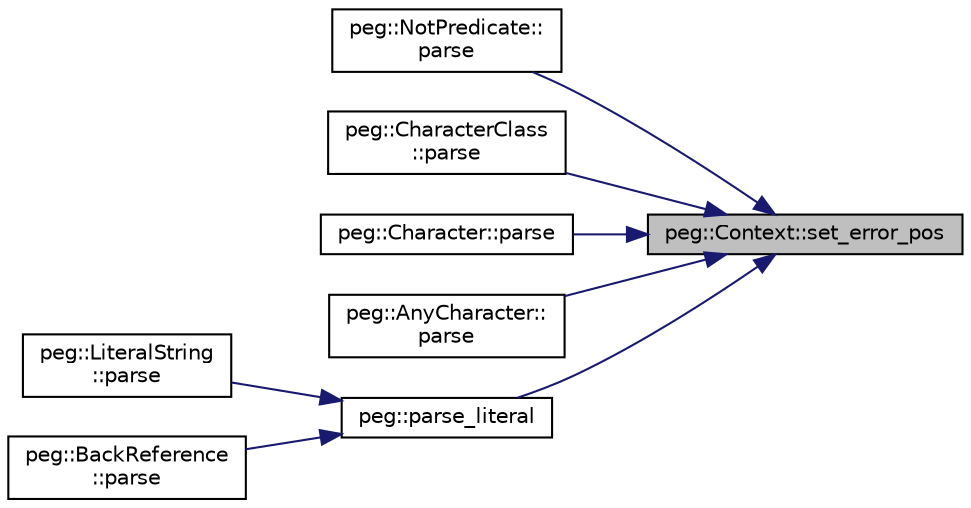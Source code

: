 digraph "peg::Context::set_error_pos"
{
 // LATEX_PDF_SIZE
  edge [fontname="Helvetica",fontsize="10",labelfontname="Helvetica",labelfontsize="10"];
  node [fontname="Helvetica",fontsize="10",shape=record];
  rankdir="RL";
  Node1 [label="peg::Context::set_error_pos",height=0.2,width=0.4,color="black", fillcolor="grey75", style="filled", fontcolor="black",tooltip=" "];
  Node1 -> Node2 [dir="back",color="midnightblue",fontsize="10",style="solid",fontname="Helvetica"];
  Node2 [label="peg::NotPredicate::\lparse",height=0.2,width=0.4,color="black", fillcolor="white", style="filled",URL="$classpeg_1_1NotPredicate.html#a7f8ecd3d4ad854fd82ce98b2b80bf673",tooltip=" "];
  Node1 -> Node3 [dir="back",color="midnightblue",fontsize="10",style="solid",fontname="Helvetica"];
  Node3 [label="peg::CharacterClass\l::parse",height=0.2,width=0.4,color="black", fillcolor="white", style="filled",URL="$classpeg_1_1CharacterClass.html#aef3ab930ddeb6c14244468d89ab9400f",tooltip=" "];
  Node1 -> Node4 [dir="back",color="midnightblue",fontsize="10",style="solid",fontname="Helvetica"];
  Node4 [label="peg::Character::parse",height=0.2,width=0.4,color="black", fillcolor="white", style="filled",URL="$classpeg_1_1Character.html#a159120e3cda396a7c27dfa1c79968968",tooltip=" "];
  Node1 -> Node5 [dir="back",color="midnightblue",fontsize="10",style="solid",fontname="Helvetica"];
  Node5 [label="peg::AnyCharacter::\lparse",height=0.2,width=0.4,color="black", fillcolor="white", style="filled",URL="$classpeg_1_1AnyCharacter.html#a53826ec0694645f9cc664b8a610e37aa",tooltip=" "];
  Node1 -> Node6 [dir="back",color="midnightblue",fontsize="10",style="solid",fontname="Helvetica"];
  Node6 [label="peg::parse_literal",height=0.2,width=0.4,color="black", fillcolor="white", style="filled",URL="$namespacepeg.html#ad8f1730e05c5fc8603922a10b6a11d7a",tooltip=" "];
  Node6 -> Node7 [dir="back",color="midnightblue",fontsize="10",style="solid",fontname="Helvetica"];
  Node7 [label="peg::LiteralString\l::parse",height=0.2,width=0.4,color="black", fillcolor="white", style="filled",URL="$classpeg_1_1LiteralString.html#a3d4a1e8c3c3780dae595e39e795a543a",tooltip=" "];
  Node6 -> Node8 [dir="back",color="midnightblue",fontsize="10",style="solid",fontname="Helvetica"];
  Node8 [label="peg::BackReference\l::parse",height=0.2,width=0.4,color="black", fillcolor="white", style="filled",URL="$classpeg_1_1BackReference.html#ae2553193ecb1e3438e02683fa54e9e01",tooltip=" "];
}
